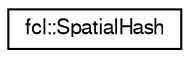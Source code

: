digraph "Graphical Class Hierarchy"
{
  edge [fontname="FreeSans",fontsize="10",labelfontname="FreeSans",labelfontsize="10"];
  node [fontname="FreeSans",fontsize="10",shape=record];
  rankdir="LR";
  Node1 [label="fcl::SpatialHash",height=0.2,width=0.4,color="black", fillcolor="white", style="filled",URL="$a00198.html",tooltip="Spatial hash function: hash an AABB to a set of integer values. "];
}
